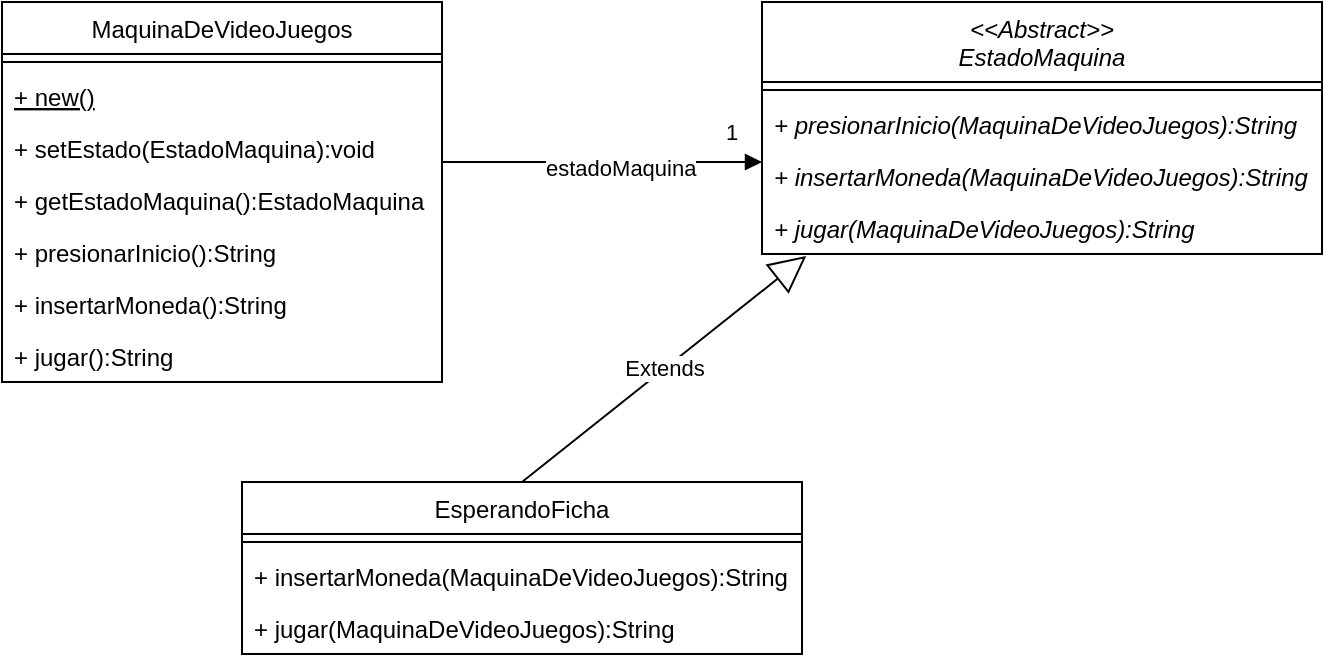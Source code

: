 <mxfile version="20.5.3" type="github">
  <diagram id="C5RBs43oDa-KdzZeNtuy" name="Page-1">
    <mxGraphModel dx="868" dy="450" grid="1" gridSize="10" guides="1" tooltips="1" connect="1" arrows="1" fold="1" page="1" pageScale="1" pageWidth="827" pageHeight="1169" math="0" shadow="0">
      <root>
        <mxCell id="WIyWlLk6GJQsqaUBKTNV-0" />
        <mxCell id="WIyWlLk6GJQsqaUBKTNV-1" parent="WIyWlLk6GJQsqaUBKTNV-0" />
        <mxCell id="SFOYFUCtj3-T00dfImxZ-0" value="MaquinaDeVideoJuegos" style="swimlane;fontStyle=0;align=center;verticalAlign=top;childLayout=stackLayout;horizontal=1;startSize=26;horizontalStack=0;resizeParent=1;resizeParentMax=0;resizeLast=0;collapsible=1;marginBottom=0;" vertex="1" parent="WIyWlLk6GJQsqaUBKTNV-1">
          <mxGeometry x="80" y="120" width="220" height="190" as="geometry" />
        </mxCell>
        <mxCell id="SFOYFUCtj3-T00dfImxZ-2" value="" style="line;strokeWidth=1;fillColor=none;align=left;verticalAlign=middle;spacingTop=-1;spacingLeft=3;spacingRight=3;rotatable=0;labelPosition=right;points=[];portConstraint=eastwest;strokeColor=inherit;" vertex="1" parent="SFOYFUCtj3-T00dfImxZ-0">
          <mxGeometry y="26" width="220" height="8" as="geometry" />
        </mxCell>
        <mxCell id="SFOYFUCtj3-T00dfImxZ-3" value="+ new()" style="text;strokeColor=none;fillColor=none;align=left;verticalAlign=top;spacingLeft=4;spacingRight=4;overflow=hidden;rotatable=0;points=[[0,0.5],[1,0.5]];portConstraint=eastwest;fontStyle=4" vertex="1" parent="SFOYFUCtj3-T00dfImxZ-0">
          <mxGeometry y="34" width="220" height="26" as="geometry" />
        </mxCell>
        <mxCell id="SFOYFUCtj3-T00dfImxZ-4" value="+ setEstado(EstadoMaquina):void" style="text;strokeColor=none;fillColor=none;align=left;verticalAlign=top;spacingLeft=4;spacingRight=4;overflow=hidden;rotatable=0;points=[[0,0.5],[1,0.5]];portConstraint=eastwest;fontStyle=0" vertex="1" parent="SFOYFUCtj3-T00dfImxZ-0">
          <mxGeometry y="60" width="220" height="26" as="geometry" />
        </mxCell>
        <mxCell id="SFOYFUCtj3-T00dfImxZ-5" value="+ getEstadoMaquina():EstadoMaquina" style="text;strokeColor=none;fillColor=none;align=left;verticalAlign=top;spacingLeft=4;spacingRight=4;overflow=hidden;rotatable=0;points=[[0,0.5],[1,0.5]];portConstraint=eastwest;fontStyle=0" vertex="1" parent="SFOYFUCtj3-T00dfImxZ-0">
          <mxGeometry y="86" width="220" height="26" as="geometry" />
        </mxCell>
        <mxCell id="SFOYFUCtj3-T00dfImxZ-6" value="+ presionarInicio():String" style="text;strokeColor=none;fillColor=none;align=left;verticalAlign=top;spacingLeft=4;spacingRight=4;overflow=hidden;rotatable=0;points=[[0,0.5],[1,0.5]];portConstraint=eastwest;fontStyle=0" vertex="1" parent="SFOYFUCtj3-T00dfImxZ-0">
          <mxGeometry y="112" width="220" height="26" as="geometry" />
        </mxCell>
        <mxCell id="SFOYFUCtj3-T00dfImxZ-7" value="+ insertarMoneda():String" style="text;strokeColor=none;fillColor=none;align=left;verticalAlign=top;spacingLeft=4;spacingRight=4;overflow=hidden;rotatable=0;points=[[0,0.5],[1,0.5]];portConstraint=eastwest;fontStyle=0" vertex="1" parent="SFOYFUCtj3-T00dfImxZ-0">
          <mxGeometry y="138" width="220" height="26" as="geometry" />
        </mxCell>
        <mxCell id="SFOYFUCtj3-T00dfImxZ-8" value="+ jugar():String" style="text;strokeColor=none;fillColor=none;align=left;verticalAlign=top;spacingLeft=4;spacingRight=4;overflow=hidden;rotatable=0;points=[[0,0.5],[1,0.5]];portConstraint=eastwest;fontStyle=0" vertex="1" parent="SFOYFUCtj3-T00dfImxZ-0">
          <mxGeometry y="164" width="220" height="26" as="geometry" />
        </mxCell>
        <mxCell id="SFOYFUCtj3-T00dfImxZ-9" value="&lt;&lt;Abstract&gt;&gt;&#xa;EstadoMaquina" style="swimlane;fontStyle=2;align=center;verticalAlign=top;childLayout=stackLayout;horizontal=1;startSize=40;horizontalStack=0;resizeParent=1;resizeParentMax=0;resizeLast=0;collapsible=1;marginBottom=0;" vertex="1" parent="WIyWlLk6GJQsqaUBKTNV-1">
          <mxGeometry x="460" y="120" width="280" height="126" as="geometry" />
        </mxCell>
        <mxCell id="SFOYFUCtj3-T00dfImxZ-11" value="" style="line;strokeWidth=1;fillColor=none;align=left;verticalAlign=middle;spacingTop=-1;spacingLeft=3;spacingRight=3;rotatable=0;labelPosition=right;points=[];portConstraint=eastwest;strokeColor=inherit;" vertex="1" parent="SFOYFUCtj3-T00dfImxZ-9">
          <mxGeometry y="40" width="280" height="8" as="geometry" />
        </mxCell>
        <mxCell id="SFOYFUCtj3-T00dfImxZ-12" value="+ presionarInicio(MaquinaDeVideoJuegos):String" style="text;strokeColor=none;fillColor=none;align=left;verticalAlign=top;spacingLeft=4;spacingRight=4;overflow=hidden;rotatable=0;points=[[0,0.5],[1,0.5]];portConstraint=eastwest;fontStyle=2" vertex="1" parent="SFOYFUCtj3-T00dfImxZ-9">
          <mxGeometry y="48" width="280" height="26" as="geometry" />
        </mxCell>
        <mxCell id="SFOYFUCtj3-T00dfImxZ-13" value="+ insertarMoneda(MaquinaDeVideoJuegos):String" style="text;strokeColor=none;fillColor=none;align=left;verticalAlign=top;spacingLeft=4;spacingRight=4;overflow=hidden;rotatable=0;points=[[0,0.5],[1,0.5]];portConstraint=eastwest;fontStyle=2" vertex="1" parent="SFOYFUCtj3-T00dfImxZ-9">
          <mxGeometry y="74" width="280" height="26" as="geometry" />
        </mxCell>
        <mxCell id="SFOYFUCtj3-T00dfImxZ-14" value="+ jugar(MaquinaDeVideoJuegos):String" style="text;strokeColor=none;fillColor=none;align=left;verticalAlign=top;spacingLeft=4;spacingRight=4;overflow=hidden;rotatable=0;points=[[0,0.5],[1,0.5]];portConstraint=eastwest;fontStyle=2" vertex="1" parent="SFOYFUCtj3-T00dfImxZ-9">
          <mxGeometry y="100" width="280" height="26" as="geometry" />
        </mxCell>
        <mxCell id="SFOYFUCtj3-T00dfImxZ-17" value="estadoMaquina" style="endArrow=block;endFill=1;html=1;edgeStyle=orthogonalEdgeStyle;align=left;verticalAlign=top;rounded=0;" edge="1" parent="WIyWlLk6GJQsqaUBKTNV-1">
          <mxGeometry x="-0.375" y="10" relative="1" as="geometry">
            <mxPoint x="300" y="200" as="sourcePoint" />
            <mxPoint x="460" y="200" as="targetPoint" />
            <mxPoint as="offset" />
          </mxGeometry>
        </mxCell>
        <mxCell id="SFOYFUCtj3-T00dfImxZ-18" value="1" style="edgeLabel;resizable=0;html=1;align=left;verticalAlign=bottom;" connectable="0" vertex="1" parent="SFOYFUCtj3-T00dfImxZ-17">
          <mxGeometry x="-1" relative="1" as="geometry">
            <mxPoint x="140" y="-7" as="offset" />
          </mxGeometry>
        </mxCell>
        <mxCell id="SFOYFUCtj3-T00dfImxZ-19" value="EsperandoFicha" style="swimlane;fontStyle=0;align=center;verticalAlign=top;childLayout=stackLayout;horizontal=1;startSize=26;horizontalStack=0;resizeParent=1;resizeParentMax=0;resizeLast=0;collapsible=1;marginBottom=0;" vertex="1" parent="WIyWlLk6GJQsqaUBKTNV-1">
          <mxGeometry x="200" y="360" width="280" height="86" as="geometry" />
        </mxCell>
        <mxCell id="SFOYFUCtj3-T00dfImxZ-21" value="" style="line;strokeWidth=1;fillColor=none;align=left;verticalAlign=middle;spacingTop=-1;spacingLeft=3;spacingRight=3;rotatable=0;labelPosition=right;points=[];portConstraint=eastwest;strokeColor=inherit;" vertex="1" parent="SFOYFUCtj3-T00dfImxZ-19">
          <mxGeometry y="26" width="280" height="8" as="geometry" />
        </mxCell>
        <mxCell id="SFOYFUCtj3-T00dfImxZ-22" value="+ insertarMoneda(MaquinaDeVideoJuegos):String" style="text;strokeColor=none;fillColor=none;align=left;verticalAlign=top;spacingLeft=4;spacingRight=4;overflow=hidden;rotatable=0;points=[[0,0.5],[1,0.5]];portConstraint=eastwest;" vertex="1" parent="SFOYFUCtj3-T00dfImxZ-19">
          <mxGeometry y="34" width="280" height="26" as="geometry" />
        </mxCell>
        <mxCell id="SFOYFUCtj3-T00dfImxZ-26" value="+ jugar(MaquinaDeVideoJuegos):String" style="text;strokeColor=none;fillColor=none;align=left;verticalAlign=top;spacingLeft=4;spacingRight=4;overflow=hidden;rotatable=0;points=[[0,0.5],[1,0.5]];portConstraint=eastwest;" vertex="1" parent="SFOYFUCtj3-T00dfImxZ-19">
          <mxGeometry y="60" width="280" height="26" as="geometry" />
        </mxCell>
        <mxCell id="SFOYFUCtj3-T00dfImxZ-27" value="Extends" style="endArrow=block;endSize=16;endFill=0;html=1;rounded=0;exitX=0.5;exitY=0;exitDx=0;exitDy=0;entryX=0.079;entryY=1.038;entryDx=0;entryDy=0;entryPerimeter=0;" edge="1" parent="WIyWlLk6GJQsqaUBKTNV-1" source="SFOYFUCtj3-T00dfImxZ-19" target="SFOYFUCtj3-T00dfImxZ-14">
          <mxGeometry width="160" relative="1" as="geometry">
            <mxPoint x="360" y="280" as="sourcePoint" />
            <mxPoint x="520" y="280" as="targetPoint" />
          </mxGeometry>
        </mxCell>
      </root>
    </mxGraphModel>
  </diagram>
</mxfile>
